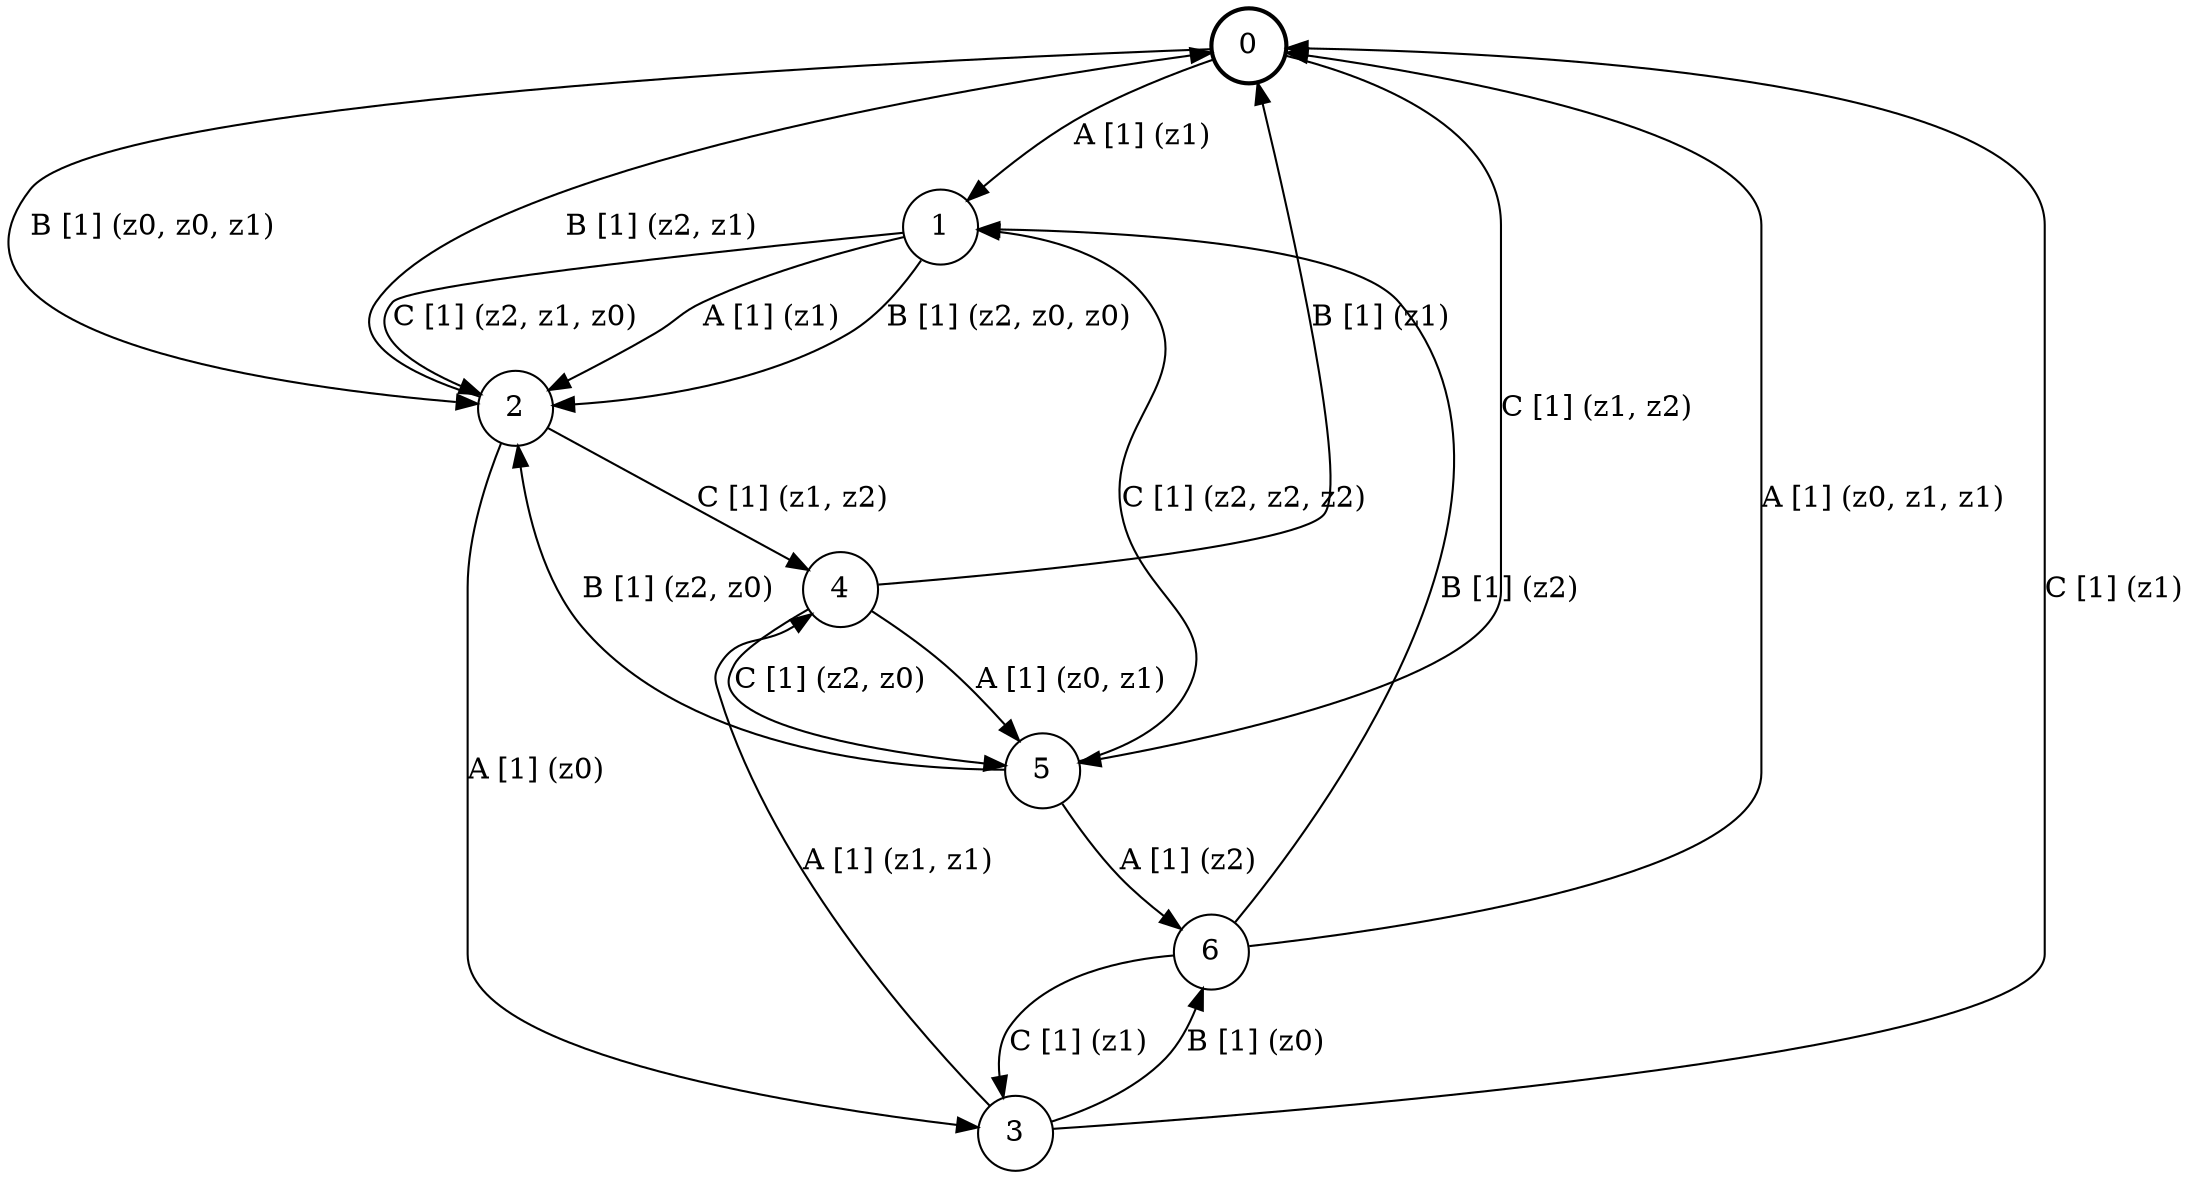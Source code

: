# generated file, don't try to modify
# command: dot -Tpng <filename> > tree.png
digraph Automaton {
    node [shape = circle];
    0 [style = "bold"];
    0 -> 1 [label = "A [1] (z1) "];
    0 -> 2 [label = "B [1] (z0, z0, z1) "];
    0 -> 5 [label = "C [1] (z1, z2) "];
    1 -> 2 [label = "A [1] (z1) "];
    1 -> 2 [label = "B [1] (z2, z0, z0) "];
    1 -> 2 [label = "C [1] (z2, z1, z0) "];
    2 -> 3 [label = "A [1] (z0) "];
    2 -> 0 [label = "B [1] (z2, z1) "];
    2 -> 4 [label = "C [1] (z1, z2) "];
    3 -> 4 [label = "A [1] (z1, z1) "];
    3 -> 6 [label = "B [1] (z0) "];
    3 -> 0 [label = "C [1] (z1) "];
    4 -> 5 [label = "A [1] (z0, z1) "];
    4 -> 0 [label = "B [1] (z1) "];
    4 -> 5 [label = "C [1] (z2, z0) "];
    5 -> 6 [label = "A [1] (z2) "];
    5 -> 2 [label = "B [1] (z2, z0) "];
    5 -> 1 [label = "C [1] (z2, z2, z2) "];
    6 -> 0 [label = "A [1] (z0, z1, z1) "];
    6 -> 1 [label = "B [1] (z2) "];
    6 -> 3 [label = "C [1] (z1) "];
}
